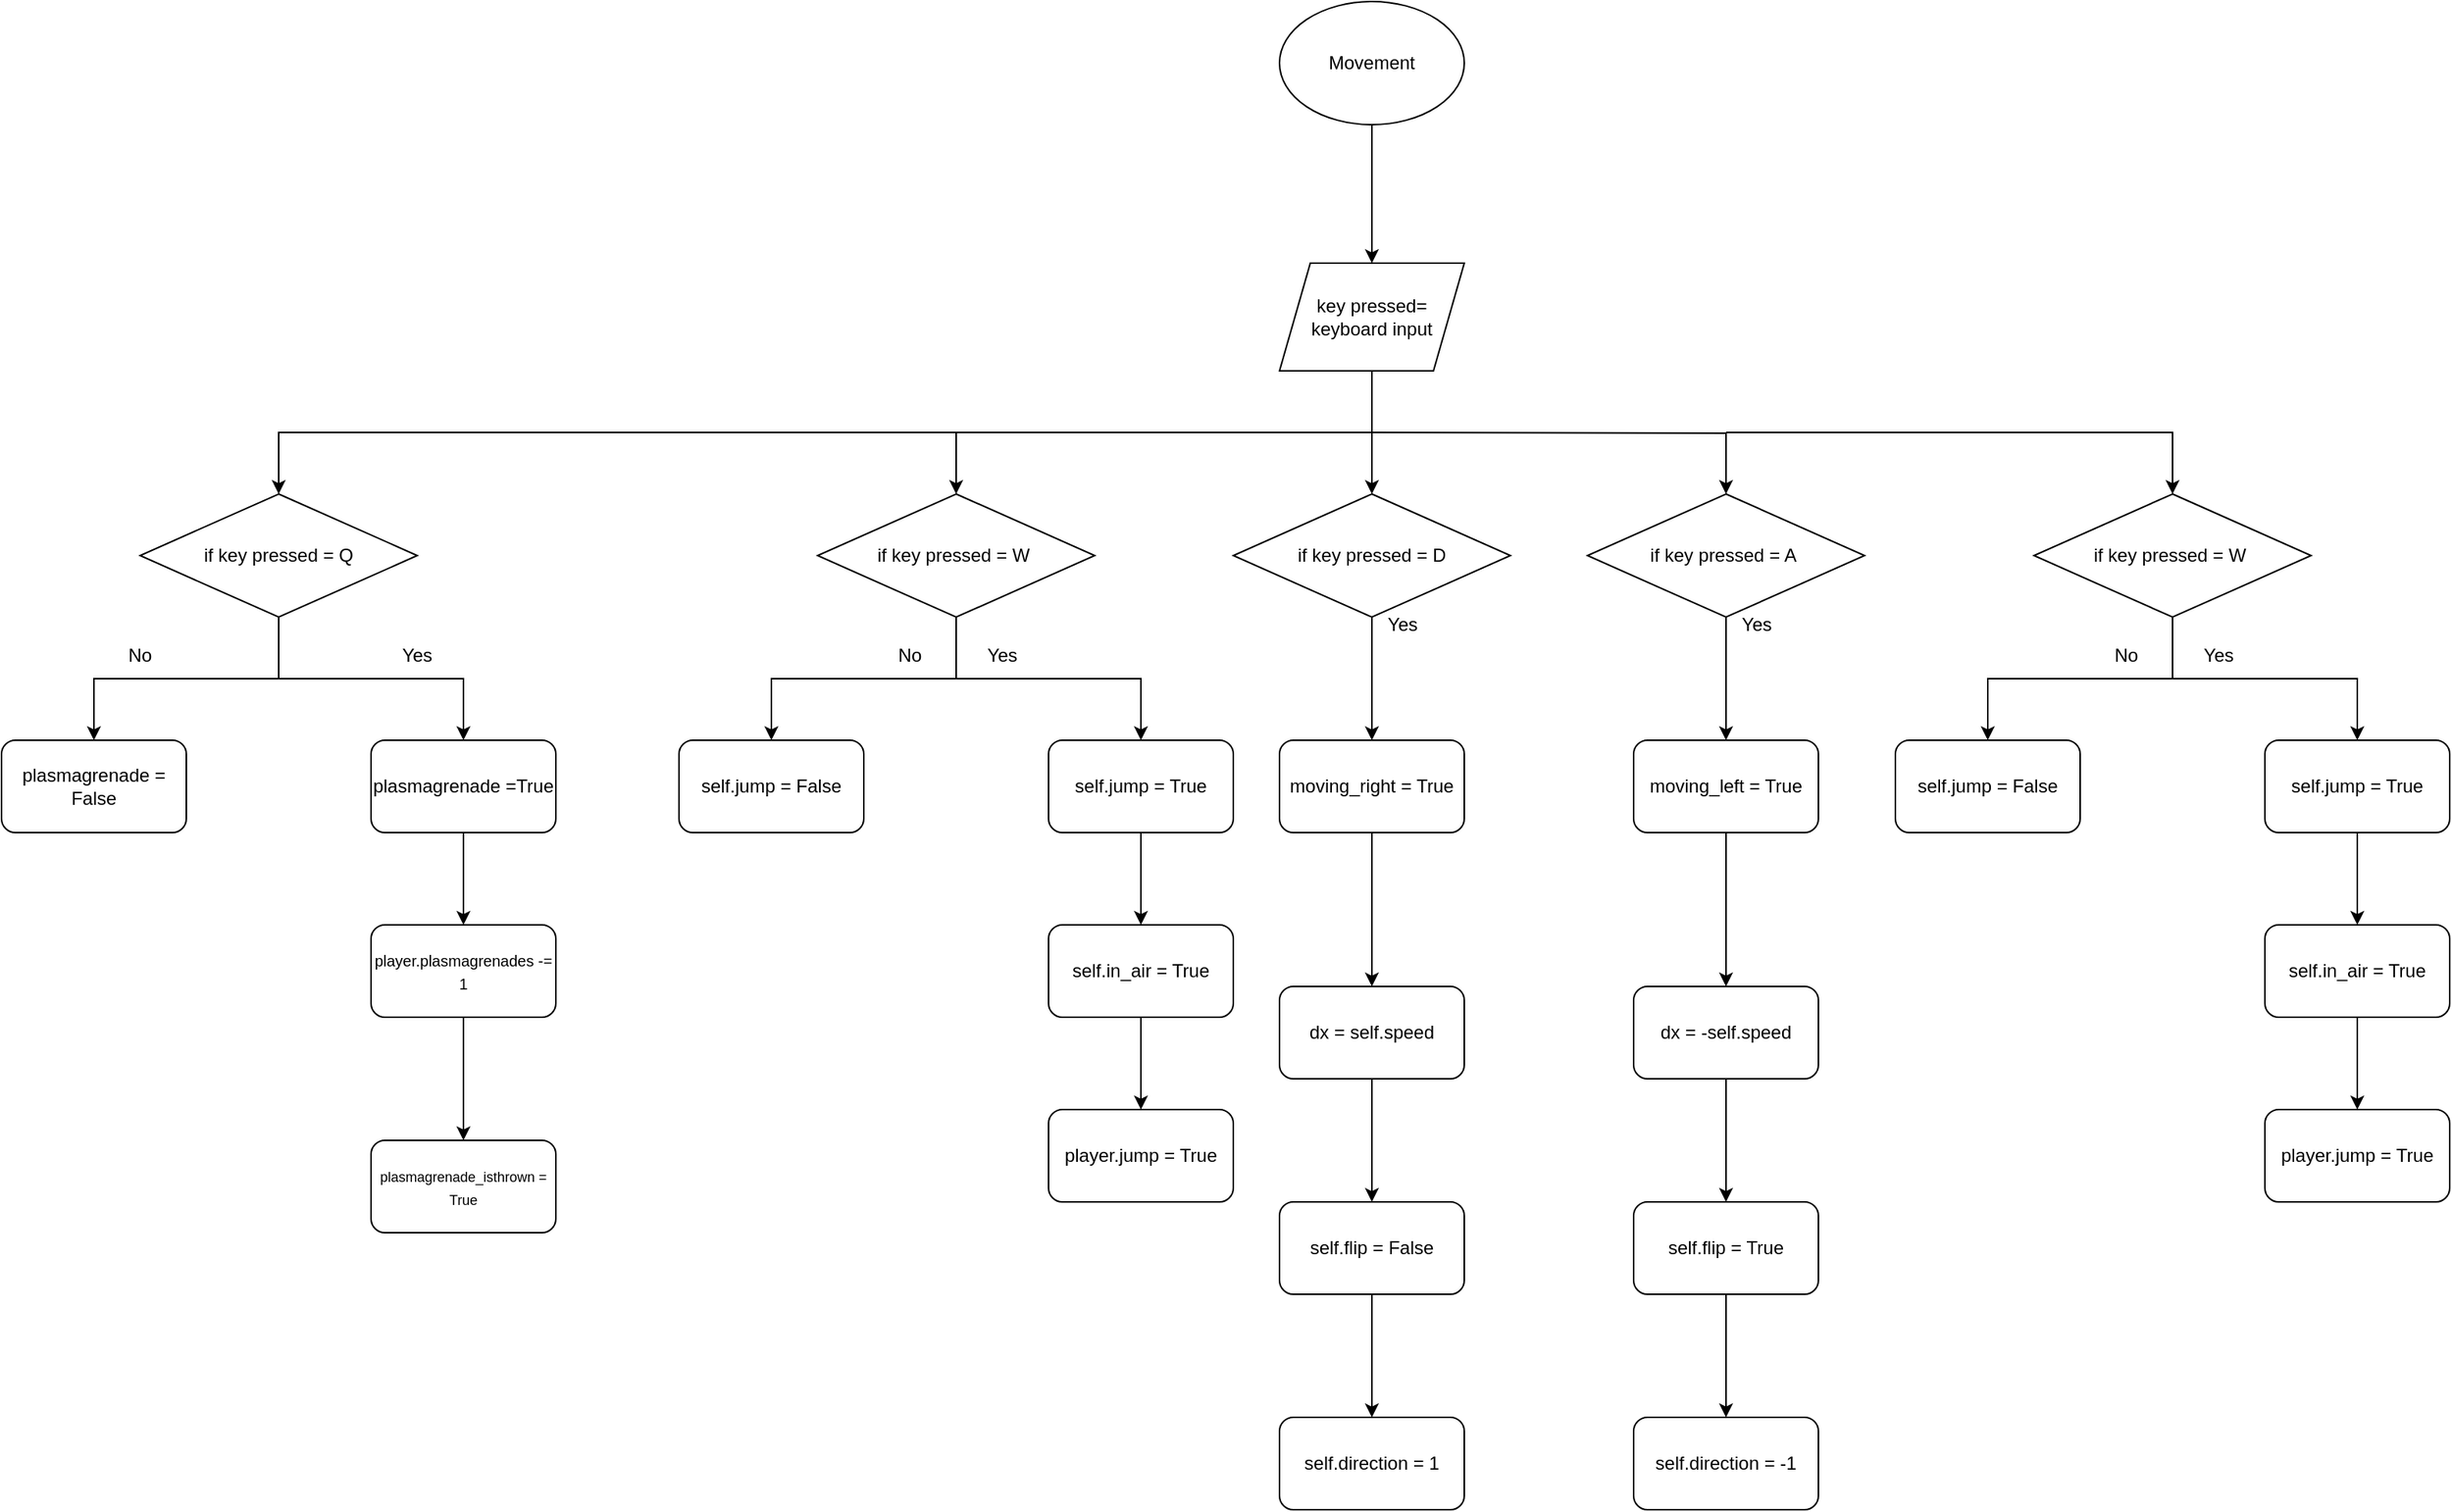 <mxfile version="26.1.2">
  <diagram id="C5RBs43oDa-KdzZeNtuy" name="Page-1">
    <mxGraphModel dx="3559" dy="1230" grid="1" gridSize="10" guides="1" tooltips="1" connect="1" arrows="1" fold="1" page="1" pageScale="1" pageWidth="1169" pageHeight="827" math="0" shadow="0">
      <root>
        <mxCell id="WIyWlLk6GJQsqaUBKTNV-0" />
        <mxCell id="WIyWlLk6GJQsqaUBKTNV-1" parent="WIyWlLk6GJQsqaUBKTNV-0" />
        <mxCell id="0TsGf-ZM_c-smxItiFKR-1" value="" style="edgeStyle=orthogonalEdgeStyle;rounded=0;orthogonalLoop=1;jettySize=auto;html=1;" parent="WIyWlLk6GJQsqaUBKTNV-1" source="1lo0UC-8xxgVFM3CpUfW-0" edge="1">
          <mxGeometry relative="1" as="geometry">
            <mxPoint x="730" y="210" as="targetPoint" />
          </mxGeometry>
        </mxCell>
        <mxCell id="1lo0UC-8xxgVFM3CpUfW-0" value="Movement" style="ellipse;whiteSpace=wrap;html=1;" parent="WIyWlLk6GJQsqaUBKTNV-1" vertex="1">
          <mxGeometry x="670" y="40" width="120" height="80" as="geometry" />
        </mxCell>
        <mxCell id="0TsGf-ZM_c-smxItiFKR-6" value="" style="edgeStyle=orthogonalEdgeStyle;rounded=0;orthogonalLoop=1;jettySize=auto;html=1;" parent="WIyWlLk6GJQsqaUBKTNV-1" target="0TsGf-ZM_c-smxItiFKR-5" edge="1">
          <mxGeometry relative="1" as="geometry">
            <mxPoint x="730" y="320" as="sourcePoint" />
          </mxGeometry>
        </mxCell>
        <mxCell id="0TsGf-ZM_c-smxItiFKR-17" style="edgeStyle=orthogonalEdgeStyle;rounded=0;orthogonalLoop=1;jettySize=auto;html=1;exitX=0.5;exitY=1;exitDx=0;exitDy=0;" parent="WIyWlLk6GJQsqaUBKTNV-1" source="0TsGf-ZM_c-smxItiFKR-2" target="0TsGf-ZM_c-smxItiFKR-16" edge="1">
          <mxGeometry relative="1" as="geometry" />
        </mxCell>
        <mxCell id="0TsGf-ZM_c-smxItiFKR-34" style="edgeStyle=orthogonalEdgeStyle;rounded=0;orthogonalLoop=1;jettySize=auto;html=1;exitX=0.5;exitY=1;exitDx=0;exitDy=0;" parent="WIyWlLk6GJQsqaUBKTNV-1" source="0TsGf-ZM_c-smxItiFKR-2" target="0TsGf-ZM_c-smxItiFKR-33" edge="1">
          <mxGeometry relative="1" as="geometry" />
        </mxCell>
        <mxCell id="XfkGmsnbEk2Cur1sR1-N-1" style="edgeStyle=orthogonalEdgeStyle;rounded=0;orthogonalLoop=1;jettySize=auto;html=1;entryX=0.5;entryY=0;entryDx=0;entryDy=0;" parent="WIyWlLk6GJQsqaUBKTNV-1" source="0TsGf-ZM_c-smxItiFKR-2" target="XfkGmsnbEk2Cur1sR1-N-0" edge="1">
          <mxGeometry relative="1" as="geometry">
            <Array as="points">
              <mxPoint x="730" y="320" />
              <mxPoint x="20" y="320" />
            </Array>
          </mxGeometry>
        </mxCell>
        <mxCell id="0TsGf-ZM_c-smxItiFKR-2" value="key pressed= keyboard input" style="shape=parallelogram;perimeter=parallelogramPerimeter;whiteSpace=wrap;html=1;fixedSize=1;" parent="WIyWlLk6GJQsqaUBKTNV-1" vertex="1">
          <mxGeometry x="670" y="210" width="120" height="70" as="geometry" />
        </mxCell>
        <mxCell id="0TsGf-ZM_c-smxItiFKR-8" value="" style="edgeStyle=orthogonalEdgeStyle;rounded=0;orthogonalLoop=1;jettySize=auto;html=1;" parent="WIyWlLk6GJQsqaUBKTNV-1" source="0TsGf-ZM_c-smxItiFKR-5" target="0TsGf-ZM_c-smxItiFKR-7" edge="1">
          <mxGeometry relative="1" as="geometry" />
        </mxCell>
        <mxCell id="0TsGf-ZM_c-smxItiFKR-5" value="if key pressed = A&amp;nbsp;" style="rhombus;whiteSpace=wrap;html=1;" parent="WIyWlLk6GJQsqaUBKTNV-1" vertex="1">
          <mxGeometry x="870" y="360" width="180" height="80" as="geometry" />
        </mxCell>
        <mxCell id="0TsGf-ZM_c-smxItiFKR-10" value="" style="edgeStyle=orthogonalEdgeStyle;rounded=0;orthogonalLoop=1;jettySize=auto;html=1;" parent="WIyWlLk6GJQsqaUBKTNV-1" source="0TsGf-ZM_c-smxItiFKR-7" target="0TsGf-ZM_c-smxItiFKR-9" edge="1">
          <mxGeometry relative="1" as="geometry" />
        </mxCell>
        <mxCell id="0TsGf-ZM_c-smxItiFKR-7" value="moving_left = True" style="rounded=1;whiteSpace=wrap;html=1;" parent="WIyWlLk6GJQsqaUBKTNV-1" vertex="1">
          <mxGeometry x="900" y="520" width="120" height="60" as="geometry" />
        </mxCell>
        <mxCell id="0TsGf-ZM_c-smxItiFKR-41" value="" style="edgeStyle=orthogonalEdgeStyle;rounded=0;orthogonalLoop=1;jettySize=auto;html=1;" parent="WIyWlLk6GJQsqaUBKTNV-1" source="0TsGf-ZM_c-smxItiFKR-9" target="0TsGf-ZM_c-smxItiFKR-40" edge="1">
          <mxGeometry relative="1" as="geometry" />
        </mxCell>
        <mxCell id="0TsGf-ZM_c-smxItiFKR-9" value="dx = -self.speed" style="whiteSpace=wrap;html=1;rounded=1;" parent="WIyWlLk6GJQsqaUBKTNV-1" vertex="1">
          <mxGeometry x="900" y="680" width="120" height="60" as="geometry" />
        </mxCell>
        <mxCell id="0TsGf-ZM_c-smxItiFKR-11" value="Yes" style="text;html=1;align=center;verticalAlign=middle;whiteSpace=wrap;rounded=0;" parent="WIyWlLk6GJQsqaUBKTNV-1" vertex="1">
          <mxGeometry x="950" y="430" width="60" height="30" as="geometry" />
        </mxCell>
        <mxCell id="0TsGf-ZM_c-smxItiFKR-19" value="" style="edgeStyle=orthogonalEdgeStyle;rounded=0;orthogonalLoop=1;jettySize=auto;html=1;" parent="WIyWlLk6GJQsqaUBKTNV-1" source="0TsGf-ZM_c-smxItiFKR-16" target="0TsGf-ZM_c-smxItiFKR-18" edge="1">
          <mxGeometry relative="1" as="geometry" />
        </mxCell>
        <mxCell id="0TsGf-ZM_c-smxItiFKR-27" style="edgeStyle=orthogonalEdgeStyle;rounded=0;orthogonalLoop=1;jettySize=auto;html=1;exitX=0.5;exitY=1;exitDx=0;exitDy=0;entryX=0.5;entryY=0;entryDx=0;entryDy=0;" parent="WIyWlLk6GJQsqaUBKTNV-1" source="0TsGf-ZM_c-smxItiFKR-16" target="0TsGf-ZM_c-smxItiFKR-26" edge="1">
          <mxGeometry relative="1" as="geometry" />
        </mxCell>
        <mxCell id="0TsGf-ZM_c-smxItiFKR-16" value="if key pressed = W&amp;nbsp;" style="rhombus;whiteSpace=wrap;html=1;" parent="WIyWlLk6GJQsqaUBKTNV-1" vertex="1">
          <mxGeometry x="370" y="360" width="180" height="80" as="geometry" />
        </mxCell>
        <mxCell id="0TsGf-ZM_c-smxItiFKR-21" value="" style="edgeStyle=orthogonalEdgeStyle;rounded=0;orthogonalLoop=1;jettySize=auto;html=1;" parent="WIyWlLk6GJQsqaUBKTNV-1" source="0TsGf-ZM_c-smxItiFKR-18" target="0TsGf-ZM_c-smxItiFKR-20" edge="1">
          <mxGeometry relative="1" as="geometry" />
        </mxCell>
        <mxCell id="0TsGf-ZM_c-smxItiFKR-18" value="self.jump = True" style="rounded=1;whiteSpace=wrap;html=1;" parent="WIyWlLk6GJQsqaUBKTNV-1" vertex="1">
          <mxGeometry x="520" y="520" width="120" height="60" as="geometry" />
        </mxCell>
        <mxCell id="0TsGf-ZM_c-smxItiFKR-31" value="" style="edgeStyle=orthogonalEdgeStyle;rounded=0;orthogonalLoop=1;jettySize=auto;html=1;" parent="WIyWlLk6GJQsqaUBKTNV-1" source="0TsGf-ZM_c-smxItiFKR-20" target="0TsGf-ZM_c-smxItiFKR-30" edge="1">
          <mxGeometry relative="1" as="geometry" />
        </mxCell>
        <mxCell id="0TsGf-ZM_c-smxItiFKR-20" value="self.in_air = True" style="whiteSpace=wrap;html=1;rounded=1;" parent="WIyWlLk6GJQsqaUBKTNV-1" vertex="1">
          <mxGeometry x="520" y="640" width="120" height="60" as="geometry" />
        </mxCell>
        <mxCell id="0TsGf-ZM_c-smxItiFKR-26" value="self.jump = False" style="rounded=1;whiteSpace=wrap;html=1;" parent="WIyWlLk6GJQsqaUBKTNV-1" vertex="1">
          <mxGeometry x="280" y="520" width="120" height="60" as="geometry" />
        </mxCell>
        <mxCell id="0TsGf-ZM_c-smxItiFKR-28" value="Yes" style="text;html=1;align=center;verticalAlign=middle;whiteSpace=wrap;rounded=0;" parent="WIyWlLk6GJQsqaUBKTNV-1" vertex="1">
          <mxGeometry x="460" y="450" width="60" height="30" as="geometry" />
        </mxCell>
        <mxCell id="0TsGf-ZM_c-smxItiFKR-29" value="No" style="text;html=1;align=center;verticalAlign=middle;whiteSpace=wrap;rounded=0;" parent="WIyWlLk6GJQsqaUBKTNV-1" vertex="1">
          <mxGeometry x="400" y="450" width="60" height="30" as="geometry" />
        </mxCell>
        <mxCell id="0TsGf-ZM_c-smxItiFKR-30" value="player.jump = True" style="whiteSpace=wrap;html=1;rounded=1;" parent="WIyWlLk6GJQsqaUBKTNV-1" vertex="1">
          <mxGeometry x="520" y="760" width="120" height="60" as="geometry" />
        </mxCell>
        <mxCell id="0TsGf-ZM_c-smxItiFKR-36" value="" style="edgeStyle=orthogonalEdgeStyle;rounded=0;orthogonalLoop=1;jettySize=auto;html=1;" parent="WIyWlLk6GJQsqaUBKTNV-1" source="0TsGf-ZM_c-smxItiFKR-33" target="0TsGf-ZM_c-smxItiFKR-35" edge="1">
          <mxGeometry relative="1" as="geometry" />
        </mxCell>
        <mxCell id="0TsGf-ZM_c-smxItiFKR-33" value="if key pressed = D" style="rhombus;whiteSpace=wrap;html=1;" parent="WIyWlLk6GJQsqaUBKTNV-1" vertex="1">
          <mxGeometry x="640" y="360" width="180" height="80" as="geometry" />
        </mxCell>
        <mxCell id="0TsGf-ZM_c-smxItiFKR-38" value="" style="edgeStyle=orthogonalEdgeStyle;rounded=0;orthogonalLoop=1;jettySize=auto;html=1;" parent="WIyWlLk6GJQsqaUBKTNV-1" source="0TsGf-ZM_c-smxItiFKR-35" target="0TsGf-ZM_c-smxItiFKR-37" edge="1">
          <mxGeometry relative="1" as="geometry" />
        </mxCell>
        <mxCell id="0TsGf-ZM_c-smxItiFKR-35" value="moving_right = True" style="rounded=1;whiteSpace=wrap;html=1;" parent="WIyWlLk6GJQsqaUBKTNV-1" vertex="1">
          <mxGeometry x="670" y="520" width="120" height="60" as="geometry" />
        </mxCell>
        <mxCell id="0TsGf-ZM_c-smxItiFKR-43" value="" style="edgeStyle=orthogonalEdgeStyle;rounded=0;orthogonalLoop=1;jettySize=auto;html=1;" parent="WIyWlLk6GJQsqaUBKTNV-1" source="0TsGf-ZM_c-smxItiFKR-37" target="0TsGf-ZM_c-smxItiFKR-42" edge="1">
          <mxGeometry relative="1" as="geometry" />
        </mxCell>
        <mxCell id="0TsGf-ZM_c-smxItiFKR-37" value="dx = self.speed" style="rounded=1;whiteSpace=wrap;html=1;" parent="WIyWlLk6GJQsqaUBKTNV-1" vertex="1">
          <mxGeometry x="670" y="680" width="120" height="60" as="geometry" />
        </mxCell>
        <mxCell id="0TsGf-ZM_c-smxItiFKR-39" value="Yes" style="text;html=1;align=center;verticalAlign=middle;whiteSpace=wrap;rounded=0;" parent="WIyWlLk6GJQsqaUBKTNV-1" vertex="1">
          <mxGeometry x="720" y="430" width="60" height="30" as="geometry" />
        </mxCell>
        <mxCell id="0TsGf-ZM_c-smxItiFKR-47" value="" style="edgeStyle=orthogonalEdgeStyle;rounded=0;orthogonalLoop=1;jettySize=auto;html=1;" parent="WIyWlLk6GJQsqaUBKTNV-1" source="0TsGf-ZM_c-smxItiFKR-40" target="0TsGf-ZM_c-smxItiFKR-46" edge="1">
          <mxGeometry relative="1" as="geometry" />
        </mxCell>
        <mxCell id="0TsGf-ZM_c-smxItiFKR-40" value="self.flip = True" style="whiteSpace=wrap;html=1;rounded=1;" parent="WIyWlLk6GJQsqaUBKTNV-1" vertex="1">
          <mxGeometry x="900" y="820" width="120" height="60" as="geometry" />
        </mxCell>
        <mxCell id="0TsGf-ZM_c-smxItiFKR-45" value="" style="edgeStyle=orthogonalEdgeStyle;rounded=0;orthogonalLoop=1;jettySize=auto;html=1;" parent="WIyWlLk6GJQsqaUBKTNV-1" source="0TsGf-ZM_c-smxItiFKR-42" target="0TsGf-ZM_c-smxItiFKR-44" edge="1">
          <mxGeometry relative="1" as="geometry" />
        </mxCell>
        <mxCell id="0TsGf-ZM_c-smxItiFKR-42" value="self.flip = False" style="whiteSpace=wrap;html=1;rounded=1;" parent="WIyWlLk6GJQsqaUBKTNV-1" vertex="1">
          <mxGeometry x="670" y="820" width="120" height="60" as="geometry" />
        </mxCell>
        <mxCell id="0TsGf-ZM_c-smxItiFKR-44" value="self.direction = 1" style="whiteSpace=wrap;html=1;rounded=1;" parent="WIyWlLk6GJQsqaUBKTNV-1" vertex="1">
          <mxGeometry x="670" y="960" width="120" height="60" as="geometry" />
        </mxCell>
        <mxCell id="0TsGf-ZM_c-smxItiFKR-46" value="self.direction = -1" style="whiteSpace=wrap;html=1;rounded=1;" parent="WIyWlLk6GJQsqaUBKTNV-1" vertex="1">
          <mxGeometry x="900" y="960" width="120" height="60" as="geometry" />
        </mxCell>
        <mxCell id="XfkGmsnbEk2Cur1sR1-N-5" style="edgeStyle=orthogonalEdgeStyle;rounded=0;orthogonalLoop=1;jettySize=auto;html=1;entryX=0.5;entryY=0;entryDx=0;entryDy=0;" parent="WIyWlLk6GJQsqaUBKTNV-1" source="XfkGmsnbEk2Cur1sR1-N-0" target="XfkGmsnbEk2Cur1sR1-N-3" edge="1">
          <mxGeometry relative="1" as="geometry" />
        </mxCell>
        <mxCell id="XfkGmsnbEk2Cur1sR1-N-6" style="edgeStyle=orthogonalEdgeStyle;rounded=0;orthogonalLoop=1;jettySize=auto;html=1;entryX=0.5;entryY=0;entryDx=0;entryDy=0;" parent="WIyWlLk6GJQsqaUBKTNV-1" source="XfkGmsnbEk2Cur1sR1-N-0" target="XfkGmsnbEk2Cur1sR1-N-4" edge="1">
          <mxGeometry relative="1" as="geometry" />
        </mxCell>
        <mxCell id="XfkGmsnbEk2Cur1sR1-N-0" value="if key pressed = Q" style="rhombus;whiteSpace=wrap;html=1;" parent="WIyWlLk6GJQsqaUBKTNV-1" vertex="1">
          <mxGeometry x="-70" y="360" width="180" height="80" as="geometry" />
        </mxCell>
        <mxCell id="XfkGmsnbEk2Cur1sR1-N-3" value="plasmagrenade = False" style="rounded=1;whiteSpace=wrap;html=1;" parent="WIyWlLk6GJQsqaUBKTNV-1" vertex="1">
          <mxGeometry x="-160" y="520" width="120" height="60" as="geometry" />
        </mxCell>
        <mxCell id="XfkGmsnbEk2Cur1sR1-N-10" value="" style="edgeStyle=orthogonalEdgeStyle;rounded=0;orthogonalLoop=1;jettySize=auto;html=1;" parent="WIyWlLk6GJQsqaUBKTNV-1" source="XfkGmsnbEk2Cur1sR1-N-4" target="XfkGmsnbEk2Cur1sR1-N-9" edge="1">
          <mxGeometry relative="1" as="geometry" />
        </mxCell>
        <mxCell id="XfkGmsnbEk2Cur1sR1-N-4" value="plasmagrenade =True" style="rounded=1;whiteSpace=wrap;html=1;" parent="WIyWlLk6GJQsqaUBKTNV-1" vertex="1">
          <mxGeometry x="80" y="520" width="120" height="60" as="geometry" />
        </mxCell>
        <mxCell id="XfkGmsnbEk2Cur1sR1-N-7" value="Yes" style="text;html=1;align=center;verticalAlign=middle;whiteSpace=wrap;rounded=0;" parent="WIyWlLk6GJQsqaUBKTNV-1" vertex="1">
          <mxGeometry x="80" y="450" width="60" height="30" as="geometry" />
        </mxCell>
        <mxCell id="XfkGmsnbEk2Cur1sR1-N-8" value="No" style="text;html=1;align=center;verticalAlign=middle;whiteSpace=wrap;rounded=0;" parent="WIyWlLk6GJQsqaUBKTNV-1" vertex="1">
          <mxGeometry x="-100" y="450" width="60" height="30" as="geometry" />
        </mxCell>
        <mxCell id="XfkGmsnbEk2Cur1sR1-N-12" value="" style="edgeStyle=orthogonalEdgeStyle;rounded=0;orthogonalLoop=1;jettySize=auto;html=1;" parent="WIyWlLk6GJQsqaUBKTNV-1" source="XfkGmsnbEk2Cur1sR1-N-9" target="XfkGmsnbEk2Cur1sR1-N-11" edge="1">
          <mxGeometry relative="1" as="geometry" />
        </mxCell>
        <mxCell id="XfkGmsnbEk2Cur1sR1-N-9" value="&lt;font style=&quot;font-size: 10px;&quot;&gt;player.plasmagrenades -= 1&lt;/font&gt;" style="whiteSpace=wrap;html=1;rounded=1;" parent="WIyWlLk6GJQsqaUBKTNV-1" vertex="1">
          <mxGeometry x="80" y="640" width="120" height="60" as="geometry" />
        </mxCell>
        <mxCell id="XfkGmsnbEk2Cur1sR1-N-11" value="&lt;font style=&quot;font-size: 9px;&quot;&gt;plasmagrenade_isthrown = True&lt;/font&gt;" style="whiteSpace=wrap;html=1;rounded=1;" parent="WIyWlLk6GJQsqaUBKTNV-1" vertex="1">
          <mxGeometry x="80" y="780" width="120" height="60" as="geometry" />
        </mxCell>
        <mxCell id="l5DWw4EEVIL1QNlqc4sp-1" value="" style="edgeStyle=orthogonalEdgeStyle;rounded=0;orthogonalLoop=1;jettySize=auto;html=1;" edge="1" parent="WIyWlLk6GJQsqaUBKTNV-1" source="l5DWw4EEVIL1QNlqc4sp-3" target="l5DWw4EEVIL1QNlqc4sp-5">
          <mxGeometry relative="1" as="geometry" />
        </mxCell>
        <mxCell id="l5DWw4EEVIL1QNlqc4sp-2" style="edgeStyle=orthogonalEdgeStyle;rounded=0;orthogonalLoop=1;jettySize=auto;html=1;exitX=0.5;exitY=1;exitDx=0;exitDy=0;entryX=0.5;entryY=0;entryDx=0;entryDy=0;" edge="1" parent="WIyWlLk6GJQsqaUBKTNV-1" source="l5DWw4EEVIL1QNlqc4sp-3" target="l5DWw4EEVIL1QNlqc4sp-8">
          <mxGeometry relative="1" as="geometry" />
        </mxCell>
        <mxCell id="l5DWw4EEVIL1QNlqc4sp-13" style="edgeStyle=orthogonalEdgeStyle;rounded=0;orthogonalLoop=1;jettySize=auto;html=1;exitX=0.5;exitY=0;exitDx=0;exitDy=0;entryX=0.5;entryY=0;entryDx=0;entryDy=0;" edge="1" parent="WIyWlLk6GJQsqaUBKTNV-1" target="l5DWw4EEVIL1QNlqc4sp-3">
          <mxGeometry relative="1" as="geometry">
            <mxPoint x="960" y="320" as="sourcePoint" />
            <Array as="points">
              <mxPoint x="1250" y="320" />
            </Array>
          </mxGeometry>
        </mxCell>
        <mxCell id="l5DWw4EEVIL1QNlqc4sp-3" value="if key pressed = W&amp;nbsp;" style="rhombus;whiteSpace=wrap;html=1;" vertex="1" parent="WIyWlLk6GJQsqaUBKTNV-1">
          <mxGeometry x="1160" y="360" width="180" height="80" as="geometry" />
        </mxCell>
        <mxCell id="l5DWw4EEVIL1QNlqc4sp-4" value="" style="edgeStyle=orthogonalEdgeStyle;rounded=0;orthogonalLoop=1;jettySize=auto;html=1;" edge="1" parent="WIyWlLk6GJQsqaUBKTNV-1" source="l5DWw4EEVIL1QNlqc4sp-5" target="l5DWw4EEVIL1QNlqc4sp-7">
          <mxGeometry relative="1" as="geometry" />
        </mxCell>
        <mxCell id="l5DWw4EEVIL1QNlqc4sp-5" value="self.jump = True" style="rounded=1;whiteSpace=wrap;html=1;" vertex="1" parent="WIyWlLk6GJQsqaUBKTNV-1">
          <mxGeometry x="1310" y="520" width="120" height="60" as="geometry" />
        </mxCell>
        <mxCell id="l5DWw4EEVIL1QNlqc4sp-6" value="" style="edgeStyle=orthogonalEdgeStyle;rounded=0;orthogonalLoop=1;jettySize=auto;html=1;" edge="1" parent="WIyWlLk6GJQsqaUBKTNV-1" source="l5DWw4EEVIL1QNlqc4sp-7" target="l5DWw4EEVIL1QNlqc4sp-11">
          <mxGeometry relative="1" as="geometry" />
        </mxCell>
        <mxCell id="l5DWw4EEVIL1QNlqc4sp-7" value="self.in_air = True" style="whiteSpace=wrap;html=1;rounded=1;" vertex="1" parent="WIyWlLk6GJQsqaUBKTNV-1">
          <mxGeometry x="1310" y="640" width="120" height="60" as="geometry" />
        </mxCell>
        <mxCell id="l5DWw4EEVIL1QNlqc4sp-8" value="self.jump = False" style="rounded=1;whiteSpace=wrap;html=1;" vertex="1" parent="WIyWlLk6GJQsqaUBKTNV-1">
          <mxGeometry x="1070" y="520" width="120" height="60" as="geometry" />
        </mxCell>
        <mxCell id="l5DWw4EEVIL1QNlqc4sp-9" value="Yes" style="text;html=1;align=center;verticalAlign=middle;whiteSpace=wrap;rounded=0;" vertex="1" parent="WIyWlLk6GJQsqaUBKTNV-1">
          <mxGeometry x="1250" y="450" width="60" height="30" as="geometry" />
        </mxCell>
        <mxCell id="l5DWw4EEVIL1QNlqc4sp-10" value="No" style="text;html=1;align=center;verticalAlign=middle;whiteSpace=wrap;rounded=0;" vertex="1" parent="WIyWlLk6GJQsqaUBKTNV-1">
          <mxGeometry x="1190" y="450" width="60" height="30" as="geometry" />
        </mxCell>
        <mxCell id="l5DWw4EEVIL1QNlqc4sp-11" value="player.jump = True" style="whiteSpace=wrap;html=1;rounded=1;" vertex="1" parent="WIyWlLk6GJQsqaUBKTNV-1">
          <mxGeometry x="1310" y="760" width="120" height="60" as="geometry" />
        </mxCell>
      </root>
    </mxGraphModel>
  </diagram>
</mxfile>
